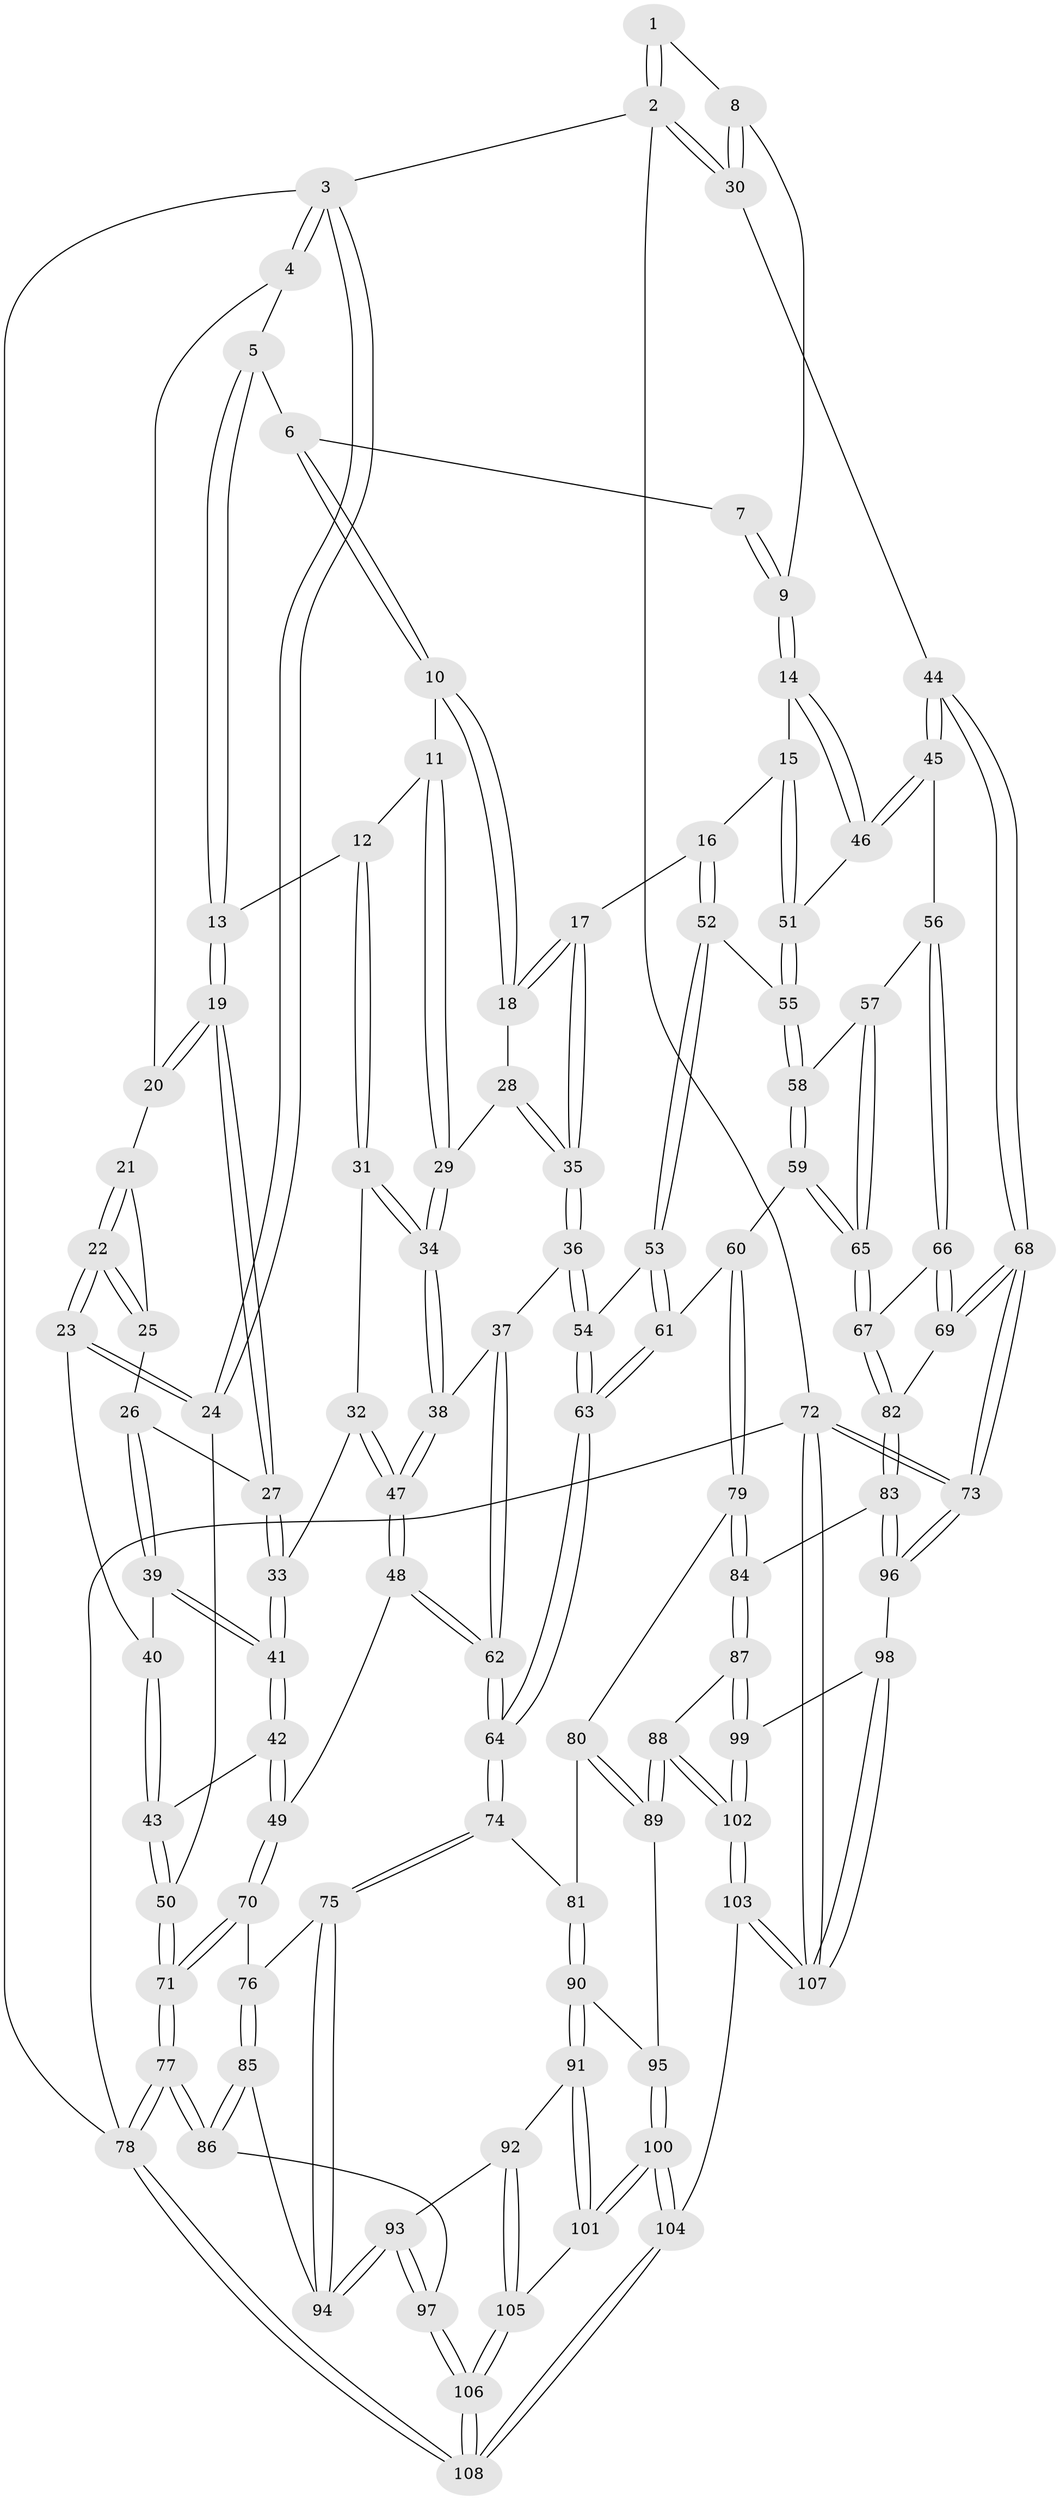 // Generated by graph-tools (version 1.1) at 2025/51/03/09/25 03:51:05]
// undirected, 108 vertices, 267 edges
graph export_dot {
graph [start="1"]
  node [color=gray90,style=filled];
  1 [pos="+0.8042188102451884+0"];
  2 [pos="+1+0"];
  3 [pos="+0+0"];
  4 [pos="+0+0"];
  5 [pos="+0.26520939966727314+0"];
  6 [pos="+0.6021050057058791+0"];
  7 [pos="+0.6597304078168412+0"];
  8 [pos="+0.8029454889512286+0.1613468162724728"];
  9 [pos="+0.7442136151831291+0.20859579371149048"];
  10 [pos="+0.5321684565386041+0.08799206002793165"];
  11 [pos="+0.3965101088843986+0.14071898435804278"];
  12 [pos="+0.35914478398590144+0.13776731641609302"];
  13 [pos="+0.3279626910846437+0.12376873755316474"];
  14 [pos="+0.7381865049462929+0.22380086867911075"];
  15 [pos="+0.7001987235619538+0.23904052931376527"];
  16 [pos="+0.6720257144907376+0.24899072802515093"];
  17 [pos="+0.6613241826769537+0.2483864293016599"];
  18 [pos="+0.5701201552317441+0.15792318626458146"];
  19 [pos="+0.29600485596695814+0.14570760030835608"];
  20 [pos="+0.09943704920963141+0.05904718052750964"];
  21 [pos="+0.09979729426118479+0.061414483101707135"];
  22 [pos="+0.0033925931501887253+0.24892351779647295"];
  23 [pos="+0+0.2609759450769702"];
  24 [pos="+0+0.3390986606700836"];
  25 [pos="+0.131007952794308+0.16208510184958316"];
  26 [pos="+0.18655192655651615+0.21683228732634222"];
  27 [pos="+0.25240365505365875+0.19701555748701793"];
  28 [pos="+0.46699495941841007+0.2453933411995624"];
  29 [pos="+0.4574806781391152+0.24437746082495676"];
  30 [pos="+1+0"];
  31 [pos="+0.3703565497207016+0.29443256217663344"];
  32 [pos="+0.3234050999468637+0.30094291723578936"];
  33 [pos="+0.2931543107929486+0.28900490352985697"];
  34 [pos="+0.40152233604239734+0.3119054284362583"];
  35 [pos="+0.5626249129636143+0.3259514337735221"];
  36 [pos="+0.5542587406819542+0.3405131533833956"];
  37 [pos="+0.4521019723137725+0.3813454699575733"];
  38 [pos="+0.4249507192411468+0.3651470519832284"];
  39 [pos="+0.17760564636967463+0.23596746709808583"];
  40 [pos="+0.1496222008423785+0.2594377709701033"];
  41 [pos="+0.22933955957268187+0.3476832753122511"];
  42 [pos="+0.20889042945612604+0.4279446319497102"];
  43 [pos="+0.12563518065572232+0.3641061606127792"];
  44 [pos="+1+0.2589111849508277"];
  45 [pos="+0.897091830490616+0.33411201182720124"];
  46 [pos="+0.8825819493352145+0.3273186774964984"];
  47 [pos="+0.3062469862246927+0.4227828372944971"];
  48 [pos="+0.2598795793901359+0.46957533950083097"];
  49 [pos="+0.22817914685971769+0.4741767831858547"];
  50 [pos="+0+0.34456004374997523"];
  51 [pos="+0.7619649137290366+0.39570125520696137"];
  52 [pos="+0.6941158500687958+0.4020660648308549"];
  53 [pos="+0.6596462911841804+0.4467761890377073"];
  54 [pos="+0.5889203371975805+0.43583709227685924"];
  55 [pos="+0.7391124161562524+0.4170258411305227"];
  56 [pos="+0.8629230002900717+0.4463673434210587"];
  57 [pos="+0.8304484688114707+0.46199984637100505"];
  58 [pos="+0.748475995968967+0.430238435586501"];
  59 [pos="+0.7203078506890215+0.5398456516879602"];
  60 [pos="+0.7166400690964881+0.5399596803373373"];
  61 [pos="+0.6835591160103439+0.5115062383344943"];
  62 [pos="+0.46052447693688864+0.5539360448422685"];
  63 [pos="+0.5148262484366627+0.5500588281294977"];
  64 [pos="+0.48041002081522655+0.5803265596874578"];
  65 [pos="+0.759031103805904+0.5486286284162478"];
  66 [pos="+0.9188979746425577+0.5365315056020596"];
  67 [pos="+0.778455957988271+0.5725507662905356"];
  68 [pos="+1+0.5848440342795039"];
  69 [pos="+0.9643735156928264+0.5744517241558642"];
  70 [pos="+0.16661590465384024+0.5670609909137058"];
  71 [pos="+0+0.6993192875291097"];
  72 [pos="+1+1"];
  73 [pos="+1+1"];
  74 [pos="+0.4848928001020661+0.6350155451279255"];
  75 [pos="+0.4320708008516546+0.6725205626236052"];
  76 [pos="+0.2877148335782117+0.6592623195051261"];
  77 [pos="+0+0.7587030565764574"];
  78 [pos="+0+1"];
  79 [pos="+0.6206890665768846+0.6693098649216473"];
  80 [pos="+0.6032343818116156+0.667702437291302"];
  81 [pos="+0.516220735725306+0.6541213709707039"];
  82 [pos="+0.8206230206232528+0.6937029214388197"];
  83 [pos="+0.8060412834254581+0.745161057007015"];
  84 [pos="+0.7539593210131371+0.7630513645599001"];
  85 [pos="+0.2544947126869+0.7675954467496507"];
  86 [pos="+0.20007200189908234+0.822743501098651"];
  87 [pos="+0.7535901310215918+0.7637521891974205"];
  88 [pos="+0.6445874817066346+0.8685609654487954"];
  89 [pos="+0.6073612136532736+0.8540162110106546"];
  90 [pos="+0.5466207201906973+0.8275259581133021"];
  91 [pos="+0.4316192100384266+0.8729393033184153"];
  92 [pos="+0.4075173769007604+0.8552946548753485"];
  93 [pos="+0.39372549350951486+0.8394867124172346"];
  94 [pos="+0.39546505173666474+0.7760659777052221"];
  95 [pos="+0.5657469673136296+0.8425180996593479"];
  96 [pos="+1+0.8826487179310357"];
  97 [pos="+0.2624192103895164+0.8814210954144017"];
  98 [pos="+0.7861233828440258+0.925380247280083"];
  99 [pos="+0.7760552873798839+0.9193513427692258"];
  100 [pos="+0.4978056016440791+0.9916138021138131"];
  101 [pos="+0.4567006227366531+0.935375307692662"];
  102 [pos="+0.6497881688907601+0.9990254361983822"];
  103 [pos="+0.5988062242060832+1"];
  104 [pos="+0.5709111018505473+1"];
  105 [pos="+0.3381909067744515+0.978051029735847"];
  106 [pos="+0.2696954725941022+1"];
  107 [pos="+0.953970980336108+1"];
  108 [pos="+0.21938757594304478+1"];
  1 -- 2;
  1 -- 2;
  1 -- 8;
  2 -- 3;
  2 -- 30;
  2 -- 30;
  2 -- 72;
  3 -- 4;
  3 -- 4;
  3 -- 24;
  3 -- 24;
  3 -- 78;
  4 -- 5;
  4 -- 20;
  5 -- 6;
  5 -- 13;
  5 -- 13;
  6 -- 7;
  6 -- 10;
  6 -- 10;
  7 -- 9;
  7 -- 9;
  8 -- 9;
  8 -- 30;
  8 -- 30;
  9 -- 14;
  9 -- 14;
  10 -- 11;
  10 -- 18;
  10 -- 18;
  11 -- 12;
  11 -- 29;
  11 -- 29;
  12 -- 13;
  12 -- 31;
  12 -- 31;
  13 -- 19;
  13 -- 19;
  14 -- 15;
  14 -- 46;
  14 -- 46;
  15 -- 16;
  15 -- 51;
  15 -- 51;
  16 -- 17;
  16 -- 52;
  16 -- 52;
  17 -- 18;
  17 -- 18;
  17 -- 35;
  17 -- 35;
  18 -- 28;
  19 -- 20;
  19 -- 20;
  19 -- 27;
  19 -- 27;
  20 -- 21;
  21 -- 22;
  21 -- 22;
  21 -- 25;
  22 -- 23;
  22 -- 23;
  22 -- 25;
  22 -- 25;
  23 -- 24;
  23 -- 24;
  23 -- 40;
  24 -- 50;
  25 -- 26;
  26 -- 27;
  26 -- 39;
  26 -- 39;
  27 -- 33;
  27 -- 33;
  28 -- 29;
  28 -- 35;
  28 -- 35;
  29 -- 34;
  29 -- 34;
  30 -- 44;
  31 -- 32;
  31 -- 34;
  31 -- 34;
  32 -- 33;
  32 -- 47;
  32 -- 47;
  33 -- 41;
  33 -- 41;
  34 -- 38;
  34 -- 38;
  35 -- 36;
  35 -- 36;
  36 -- 37;
  36 -- 54;
  36 -- 54;
  37 -- 38;
  37 -- 62;
  37 -- 62;
  38 -- 47;
  38 -- 47;
  39 -- 40;
  39 -- 41;
  39 -- 41;
  40 -- 43;
  40 -- 43;
  41 -- 42;
  41 -- 42;
  42 -- 43;
  42 -- 49;
  42 -- 49;
  43 -- 50;
  43 -- 50;
  44 -- 45;
  44 -- 45;
  44 -- 68;
  44 -- 68;
  45 -- 46;
  45 -- 46;
  45 -- 56;
  46 -- 51;
  47 -- 48;
  47 -- 48;
  48 -- 49;
  48 -- 62;
  48 -- 62;
  49 -- 70;
  49 -- 70;
  50 -- 71;
  50 -- 71;
  51 -- 55;
  51 -- 55;
  52 -- 53;
  52 -- 53;
  52 -- 55;
  53 -- 54;
  53 -- 61;
  53 -- 61;
  54 -- 63;
  54 -- 63;
  55 -- 58;
  55 -- 58;
  56 -- 57;
  56 -- 66;
  56 -- 66;
  57 -- 58;
  57 -- 65;
  57 -- 65;
  58 -- 59;
  58 -- 59;
  59 -- 60;
  59 -- 65;
  59 -- 65;
  60 -- 61;
  60 -- 79;
  60 -- 79;
  61 -- 63;
  61 -- 63;
  62 -- 64;
  62 -- 64;
  63 -- 64;
  63 -- 64;
  64 -- 74;
  64 -- 74;
  65 -- 67;
  65 -- 67;
  66 -- 67;
  66 -- 69;
  66 -- 69;
  67 -- 82;
  67 -- 82;
  68 -- 69;
  68 -- 69;
  68 -- 73;
  68 -- 73;
  69 -- 82;
  70 -- 71;
  70 -- 71;
  70 -- 76;
  71 -- 77;
  71 -- 77;
  72 -- 73;
  72 -- 73;
  72 -- 107;
  72 -- 107;
  72 -- 78;
  73 -- 96;
  73 -- 96;
  74 -- 75;
  74 -- 75;
  74 -- 81;
  75 -- 76;
  75 -- 94;
  75 -- 94;
  76 -- 85;
  76 -- 85;
  77 -- 78;
  77 -- 78;
  77 -- 86;
  77 -- 86;
  78 -- 108;
  78 -- 108;
  79 -- 80;
  79 -- 84;
  79 -- 84;
  80 -- 81;
  80 -- 89;
  80 -- 89;
  81 -- 90;
  81 -- 90;
  82 -- 83;
  82 -- 83;
  83 -- 84;
  83 -- 96;
  83 -- 96;
  84 -- 87;
  84 -- 87;
  85 -- 86;
  85 -- 86;
  85 -- 94;
  86 -- 97;
  87 -- 88;
  87 -- 99;
  87 -- 99;
  88 -- 89;
  88 -- 89;
  88 -- 102;
  88 -- 102;
  89 -- 95;
  90 -- 91;
  90 -- 91;
  90 -- 95;
  91 -- 92;
  91 -- 101;
  91 -- 101;
  92 -- 93;
  92 -- 105;
  92 -- 105;
  93 -- 94;
  93 -- 94;
  93 -- 97;
  93 -- 97;
  95 -- 100;
  95 -- 100;
  96 -- 98;
  97 -- 106;
  97 -- 106;
  98 -- 99;
  98 -- 107;
  98 -- 107;
  99 -- 102;
  99 -- 102;
  100 -- 101;
  100 -- 101;
  100 -- 104;
  100 -- 104;
  101 -- 105;
  102 -- 103;
  102 -- 103;
  103 -- 104;
  103 -- 107;
  103 -- 107;
  104 -- 108;
  104 -- 108;
  105 -- 106;
  105 -- 106;
  106 -- 108;
  106 -- 108;
}
